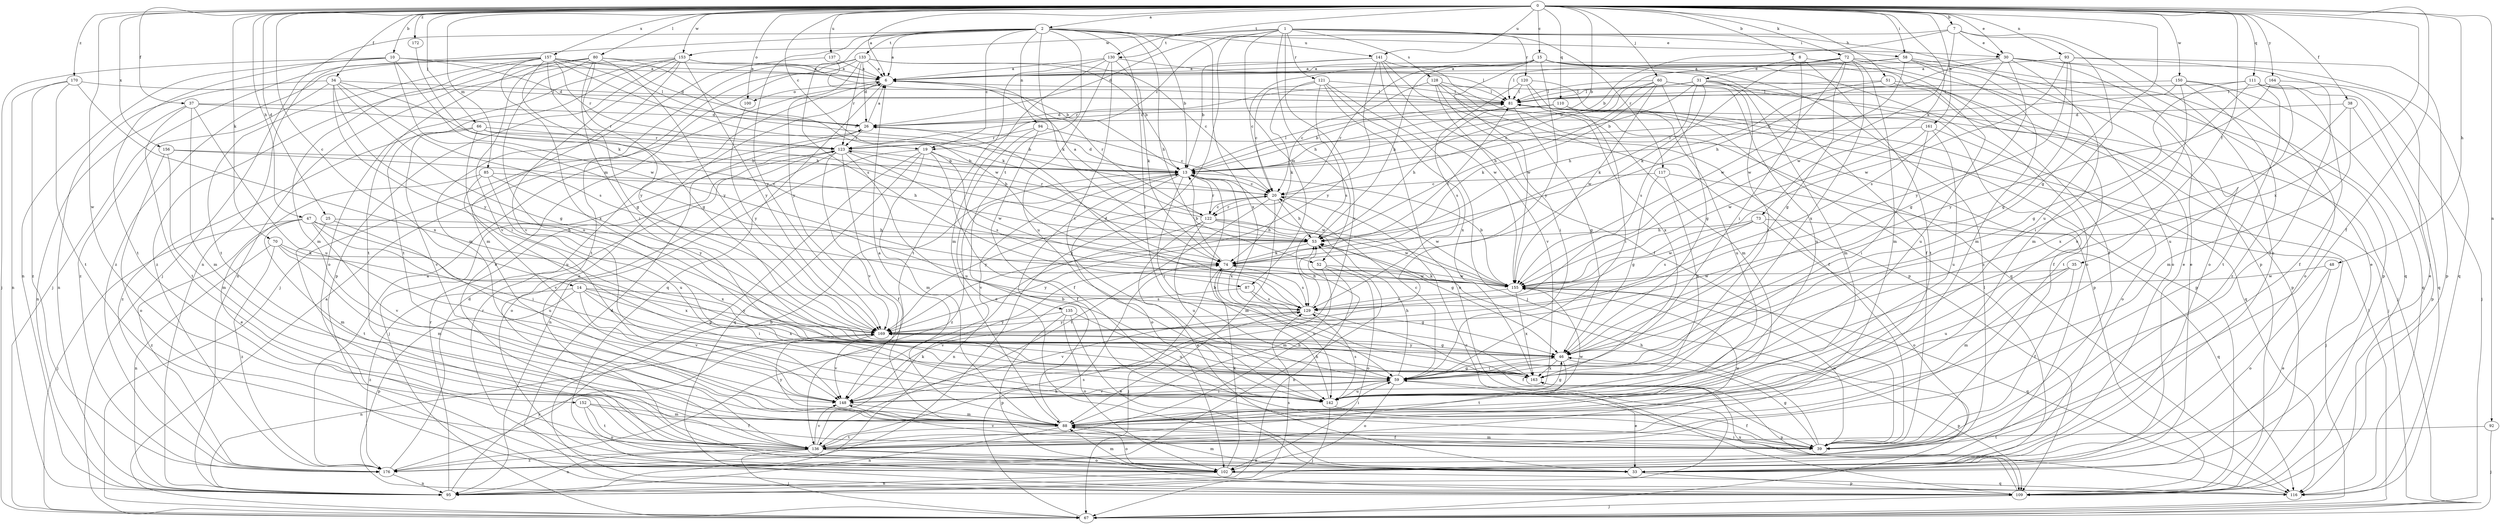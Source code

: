 strict digraph  {
0;
1;
2;
6;
7;
8;
10;
13;
14;
15;
19;
20;
25;
26;
30;
31;
33;
34;
35;
37;
38;
39;
46;
47;
48;
51;
52;
53;
58;
59;
60;
66;
67;
70;
72;
73;
74;
80;
81;
85;
87;
88;
92;
93;
94;
95;
100;
102;
109;
110;
111;
116;
117;
120;
121;
122;
123;
128;
129;
130;
133;
135;
136;
137;
141;
142;
148;
150;
152;
153;
155;
156;
157;
161;
163;
164;
169;
170;
172;
176;
0 -> 2  [label=a];
0 -> 6  [label=a];
0 -> 7  [label=b];
0 -> 8  [label=b];
0 -> 10  [label=b];
0 -> 13  [label=b];
0 -> 14  [label=c];
0 -> 15  [label=c];
0 -> 19  [label=c];
0 -> 25  [label=d];
0 -> 30  [label=e];
0 -> 34  [label=f];
0 -> 35  [label=f];
0 -> 37  [label=f];
0 -> 38  [label=f];
0 -> 39  [label=f];
0 -> 46  [label=g];
0 -> 47  [label=h];
0 -> 48  [label=h];
0 -> 51  [label=h];
0 -> 58  [label=i];
0 -> 60  [label=j];
0 -> 66  [label=j];
0 -> 70  [label=k];
0 -> 72  [label=k];
0 -> 73  [label=k];
0 -> 80  [label=l];
0 -> 85  [label=m];
0 -> 92  [label=n];
0 -> 93  [label=n];
0 -> 100  [label=o];
0 -> 110  [label=q];
0 -> 111  [label=q];
0 -> 130  [label=t];
0 -> 137  [label=u];
0 -> 141  [label=u];
0 -> 150  [label=w];
0 -> 152  [label=w];
0 -> 153  [label=w];
0 -> 156  [label=x];
0 -> 157  [label=x];
0 -> 161  [label=x];
0 -> 163  [label=x];
0 -> 164  [label=y];
0 -> 170  [label=z];
0 -> 172  [label=z];
1 -> 19  [label=c];
1 -> 52  [label=h];
1 -> 58  [label=i];
1 -> 87  [label=m];
1 -> 109  [label=p];
1 -> 117  [label=r];
1 -> 120  [label=r];
1 -> 121  [label=r];
1 -> 128  [label=s];
1 -> 130  [label=t];
1 -> 148  [label=v];
1 -> 153  [label=w];
1 -> 176  [label=z];
2 -> 6  [label=a];
2 -> 13  [label=b];
2 -> 19  [label=c];
2 -> 30  [label=e];
2 -> 52  [label=h];
2 -> 59  [label=i];
2 -> 67  [label=j];
2 -> 74  [label=k];
2 -> 94  [label=n];
2 -> 95  [label=n];
2 -> 129  [label=s];
2 -> 133  [label=t];
2 -> 135  [label=t];
2 -> 141  [label=u];
2 -> 163  [label=x];
2 -> 169  [label=y];
6 -> 81  [label=l];
6 -> 100  [label=o];
6 -> 102  [label=o];
6 -> 116  [label=q];
6 -> 122  [label=r];
7 -> 13  [label=b];
7 -> 26  [label=d];
7 -> 30  [label=e];
7 -> 102  [label=o];
7 -> 142  [label=u];
7 -> 155  [label=w];
8 -> 31  [label=e];
8 -> 39  [label=f];
8 -> 59  [label=i];
8 -> 136  [label=t];
10 -> 6  [label=a];
10 -> 26  [label=d];
10 -> 67  [label=j];
10 -> 87  [label=m];
10 -> 95  [label=n];
10 -> 136  [label=t];
10 -> 155  [label=w];
13 -> 20  [label=c];
13 -> 26  [label=d];
13 -> 59  [label=i];
13 -> 81  [label=l];
13 -> 102  [label=o];
13 -> 122  [label=r];
13 -> 148  [label=v];
13 -> 155  [label=w];
13 -> 163  [label=x];
13 -> 176  [label=z];
14 -> 59  [label=i];
14 -> 109  [label=p];
14 -> 129  [label=s];
14 -> 148  [label=v];
14 -> 163  [label=x];
14 -> 169  [label=y];
14 -> 176  [label=z];
15 -> 6  [label=a];
15 -> 20  [label=c];
15 -> 33  [label=e];
15 -> 39  [label=f];
15 -> 53  [label=h];
15 -> 102  [label=o];
15 -> 122  [label=r];
15 -> 155  [label=w];
15 -> 169  [label=y];
15 -> 176  [label=z];
19 -> 13  [label=b];
19 -> 39  [label=f];
19 -> 88  [label=m];
19 -> 95  [label=n];
19 -> 109  [label=p];
19 -> 116  [label=q];
19 -> 129  [label=s];
20 -> 53  [label=h];
20 -> 88  [label=m];
20 -> 122  [label=r];
20 -> 136  [label=t];
20 -> 155  [label=w];
20 -> 169  [label=y];
25 -> 53  [label=h];
25 -> 136  [label=t];
25 -> 142  [label=u];
26 -> 6  [label=a];
26 -> 123  [label=r];
30 -> 6  [label=a];
30 -> 33  [label=e];
30 -> 46  [label=g];
30 -> 53  [label=h];
30 -> 88  [label=m];
30 -> 102  [label=o];
30 -> 116  [label=q];
30 -> 129  [label=s];
31 -> 13  [label=b];
31 -> 39  [label=f];
31 -> 59  [label=i];
31 -> 74  [label=k];
31 -> 81  [label=l];
31 -> 88  [label=m];
31 -> 109  [label=p];
31 -> 123  [label=r];
31 -> 129  [label=s];
33 -> 81  [label=l];
33 -> 88  [label=m];
33 -> 109  [label=p];
34 -> 46  [label=g];
34 -> 53  [label=h];
34 -> 59  [label=i];
34 -> 81  [label=l];
34 -> 95  [label=n];
34 -> 129  [label=s];
34 -> 169  [label=y];
34 -> 176  [label=z];
35 -> 39  [label=f];
35 -> 88  [label=m];
35 -> 142  [label=u];
35 -> 155  [label=w];
37 -> 26  [label=d];
37 -> 88  [label=m];
37 -> 95  [label=n];
37 -> 123  [label=r];
37 -> 136  [label=t];
37 -> 142  [label=u];
38 -> 26  [label=d];
38 -> 88  [label=m];
38 -> 109  [label=p];
38 -> 163  [label=x];
39 -> 46  [label=g];
39 -> 53  [label=h];
39 -> 88  [label=m];
39 -> 148  [label=v];
39 -> 155  [label=w];
46 -> 59  [label=i];
46 -> 109  [label=p];
46 -> 136  [label=t];
46 -> 163  [label=x];
46 -> 169  [label=y];
47 -> 53  [label=h];
47 -> 59  [label=i];
47 -> 67  [label=j];
47 -> 88  [label=m];
47 -> 148  [label=v];
47 -> 163  [label=x];
47 -> 176  [label=z];
48 -> 33  [label=e];
48 -> 102  [label=o];
48 -> 155  [label=w];
51 -> 53  [label=h];
51 -> 81  [label=l];
51 -> 136  [label=t];
51 -> 142  [label=u];
52 -> 88  [label=m];
52 -> 95  [label=n];
52 -> 102  [label=o];
52 -> 155  [label=w];
53 -> 74  [label=k];
53 -> 169  [label=y];
58 -> 6  [label=a];
58 -> 33  [label=e];
58 -> 81  [label=l];
58 -> 88  [label=m];
58 -> 116  [label=q];
58 -> 155  [label=w];
59 -> 20  [label=c];
59 -> 33  [label=e];
59 -> 46  [label=g];
59 -> 53  [label=h];
59 -> 102  [label=o];
59 -> 142  [label=u];
59 -> 148  [label=v];
60 -> 20  [label=c];
60 -> 46  [label=g];
60 -> 53  [label=h];
60 -> 67  [label=j];
60 -> 74  [label=k];
60 -> 81  [label=l];
60 -> 142  [label=u];
60 -> 155  [label=w];
66 -> 13  [label=b];
66 -> 53  [label=h];
66 -> 123  [label=r];
66 -> 142  [label=u];
66 -> 148  [label=v];
66 -> 176  [label=z];
67 -> 6  [label=a];
67 -> 74  [label=k];
67 -> 81  [label=l];
70 -> 74  [label=k];
70 -> 88  [label=m];
70 -> 95  [label=n];
70 -> 163  [label=x];
70 -> 176  [label=z];
72 -> 6  [label=a];
72 -> 13  [label=b];
72 -> 46  [label=g];
72 -> 74  [label=k];
72 -> 88  [label=m];
72 -> 102  [label=o];
72 -> 109  [label=p];
72 -> 155  [label=w];
72 -> 163  [label=x];
73 -> 53  [label=h];
73 -> 102  [label=o];
73 -> 116  [label=q];
73 -> 129  [label=s];
73 -> 155  [label=w];
74 -> 13  [label=b];
74 -> 67  [label=j];
74 -> 81  [label=l];
74 -> 129  [label=s];
74 -> 142  [label=u];
74 -> 155  [label=w];
80 -> 6  [label=a];
80 -> 46  [label=g];
80 -> 59  [label=i];
80 -> 136  [label=t];
80 -> 142  [label=u];
80 -> 148  [label=v];
80 -> 155  [label=w];
80 -> 169  [label=y];
80 -> 176  [label=z];
81 -> 26  [label=d];
81 -> 46  [label=g];
81 -> 53  [label=h];
81 -> 67  [label=j];
81 -> 116  [label=q];
85 -> 20  [label=c];
85 -> 33  [label=e];
85 -> 142  [label=u];
85 -> 148  [label=v];
85 -> 169  [label=y];
87 -> 46  [label=g];
87 -> 129  [label=s];
87 -> 148  [label=v];
88 -> 6  [label=a];
88 -> 13  [label=b];
88 -> 39  [label=f];
88 -> 59  [label=i];
88 -> 95  [label=n];
88 -> 102  [label=o];
88 -> 136  [label=t];
88 -> 155  [label=w];
88 -> 169  [label=y];
92 -> 67  [label=j];
92 -> 136  [label=t];
93 -> 6  [label=a];
93 -> 39  [label=f];
93 -> 46  [label=g];
93 -> 109  [label=p];
93 -> 155  [label=w];
93 -> 169  [label=y];
94 -> 20  [label=c];
94 -> 33  [label=e];
94 -> 39  [label=f];
94 -> 123  [label=r];
95 -> 123  [label=r];
95 -> 129  [label=s];
95 -> 169  [label=y];
100 -> 169  [label=y];
102 -> 74  [label=k];
102 -> 88  [label=m];
102 -> 95  [label=n];
102 -> 116  [label=q];
102 -> 123  [label=r];
109 -> 20  [label=c];
109 -> 26  [label=d];
109 -> 67  [label=j];
109 -> 163  [label=x];
110 -> 13  [label=b];
110 -> 26  [label=d];
110 -> 59  [label=i];
110 -> 142  [label=u];
111 -> 39  [label=f];
111 -> 46  [label=g];
111 -> 59  [label=i];
111 -> 67  [label=j];
111 -> 81  [label=l];
111 -> 116  [label=q];
111 -> 136  [label=t];
116 -> 59  [label=i];
117 -> 20  [label=c];
117 -> 46  [label=g];
117 -> 67  [label=j];
117 -> 163  [label=x];
120 -> 81  [label=l];
120 -> 88  [label=m];
120 -> 109  [label=p];
120 -> 129  [label=s];
120 -> 163  [label=x];
121 -> 20  [label=c];
121 -> 67  [label=j];
121 -> 74  [label=k];
121 -> 81  [label=l];
121 -> 95  [label=n];
121 -> 129  [label=s];
121 -> 163  [label=x];
122 -> 6  [label=a];
122 -> 20  [label=c];
122 -> 33  [label=e];
122 -> 46  [label=g];
122 -> 53  [label=h];
122 -> 95  [label=n];
122 -> 123  [label=r];
122 -> 142  [label=u];
122 -> 155  [label=w];
123 -> 13  [label=b];
123 -> 39  [label=f];
123 -> 67  [label=j];
123 -> 102  [label=o];
123 -> 142  [label=u];
123 -> 148  [label=v];
123 -> 155  [label=w];
128 -> 20  [label=c];
128 -> 39  [label=f];
128 -> 59  [label=i];
128 -> 81  [label=l];
128 -> 109  [label=p];
128 -> 148  [label=v];
129 -> 26  [label=d];
129 -> 39  [label=f];
129 -> 53  [label=h];
129 -> 148  [label=v];
129 -> 169  [label=y];
130 -> 6  [label=a];
130 -> 59  [label=i];
130 -> 74  [label=k];
130 -> 81  [label=l];
130 -> 88  [label=m];
130 -> 136  [label=t];
130 -> 142  [label=u];
133 -> 6  [label=a];
133 -> 13  [label=b];
133 -> 20  [label=c];
133 -> 26  [label=d];
133 -> 33  [label=e];
133 -> 67  [label=j];
133 -> 123  [label=r];
133 -> 136  [label=t];
133 -> 169  [label=y];
135 -> 33  [label=e];
135 -> 102  [label=o];
135 -> 109  [label=p];
135 -> 142  [label=u];
135 -> 169  [label=y];
136 -> 33  [label=e];
136 -> 53  [label=h];
136 -> 67  [label=j];
136 -> 74  [label=k];
136 -> 95  [label=n];
136 -> 102  [label=o];
136 -> 129  [label=s];
136 -> 148  [label=v];
136 -> 155  [label=w];
136 -> 176  [label=z];
137 -> 6  [label=a];
137 -> 13  [label=b];
137 -> 88  [label=m];
141 -> 6  [label=a];
141 -> 13  [label=b];
141 -> 39  [label=f];
141 -> 109  [label=p];
141 -> 116  [label=q];
141 -> 155  [label=w];
141 -> 169  [label=y];
142 -> 13  [label=b];
142 -> 39  [label=f];
142 -> 46  [label=g];
142 -> 67  [label=j];
142 -> 129  [label=s];
148 -> 59  [label=i];
148 -> 88  [label=m];
150 -> 13  [label=b];
150 -> 81  [label=l];
150 -> 102  [label=o];
150 -> 116  [label=q];
150 -> 142  [label=u];
150 -> 176  [label=z];
152 -> 39  [label=f];
152 -> 88  [label=m];
152 -> 102  [label=o];
152 -> 136  [label=t];
153 -> 6  [label=a];
153 -> 81  [label=l];
153 -> 88  [label=m];
153 -> 95  [label=n];
153 -> 102  [label=o];
153 -> 109  [label=p];
153 -> 136  [label=t];
153 -> 148  [label=v];
153 -> 169  [label=y];
155 -> 13  [label=b];
155 -> 74  [label=k];
155 -> 116  [label=q];
155 -> 129  [label=s];
155 -> 163  [label=x];
156 -> 13  [label=b];
156 -> 53  [label=h];
156 -> 88  [label=m];
156 -> 102  [label=o];
157 -> 6  [label=a];
157 -> 20  [label=c];
157 -> 26  [label=d];
157 -> 46  [label=g];
157 -> 67  [label=j];
157 -> 74  [label=k];
157 -> 88  [label=m];
157 -> 123  [label=r];
157 -> 136  [label=t];
157 -> 163  [label=x];
157 -> 169  [label=y];
157 -> 176  [label=z];
161 -> 59  [label=i];
161 -> 102  [label=o];
161 -> 123  [label=r];
161 -> 142  [label=u];
161 -> 155  [label=w];
163 -> 109  [label=p];
164 -> 33  [label=e];
164 -> 81  [label=l];
164 -> 142  [label=u];
164 -> 169  [label=y];
169 -> 46  [label=g];
169 -> 95  [label=n];
169 -> 148  [label=v];
170 -> 81  [label=l];
170 -> 95  [label=n];
170 -> 136  [label=t];
170 -> 163  [label=x];
170 -> 176  [label=z];
172 -> 74  [label=k];
176 -> 6  [label=a];
176 -> 13  [label=b];
176 -> 26  [label=d];
176 -> 53  [label=h];
176 -> 95  [label=n];
}
